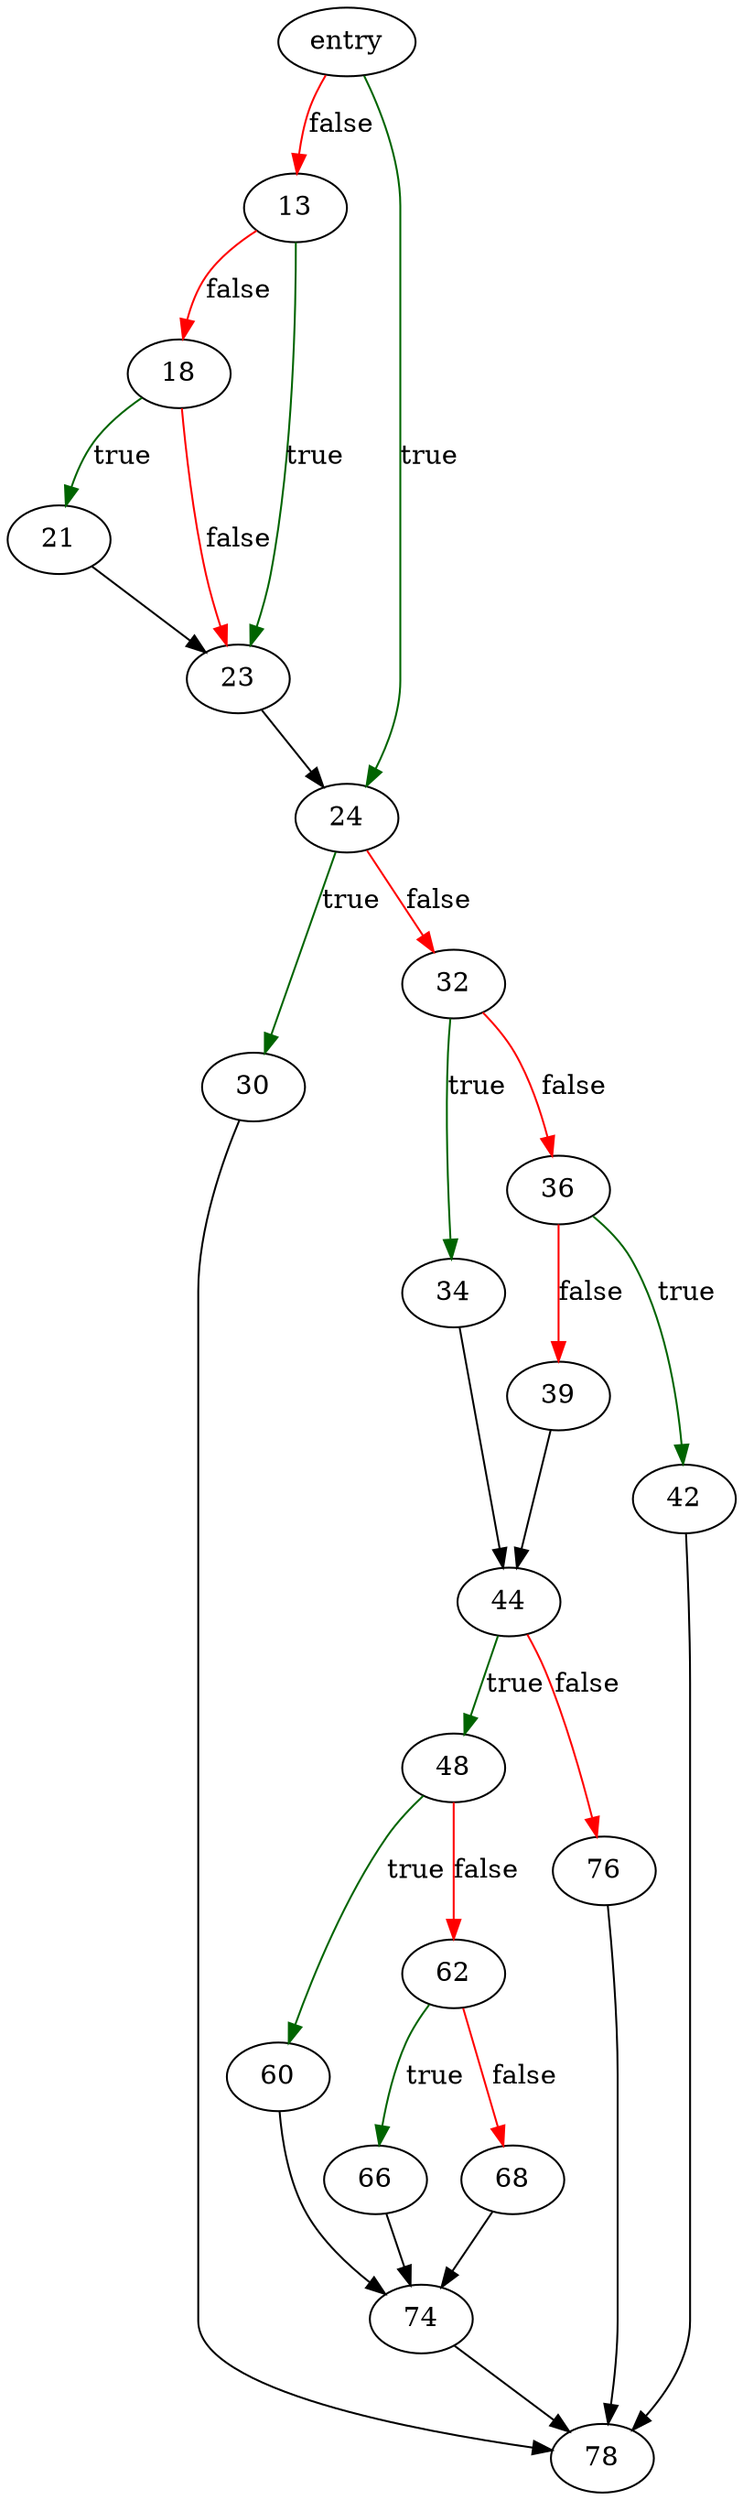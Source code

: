digraph "unicode_to_mb" {
	// Node definitions.
	4 [label=entry];
	13;
	18;
	21;
	23;
	24;
	30;
	32;
	34;
	36;
	39;
	42;
	44;
	48;
	60;
	62;
	66;
	68;
	74;
	76;
	78;

	// Edge definitions.
	4 -> 13 [
		color=red
		label=false
	];
	4 -> 24 [
		color=darkgreen
		label=true
	];
	13 -> 18 [
		color=red
		label=false
	];
	13 -> 23 [
		color=darkgreen
		label=true
	];
	18 -> 21 [
		color=darkgreen
		label=true
	];
	18 -> 23 [
		color=red
		label=false
	];
	21 -> 23;
	23 -> 24;
	24 -> 30 [
		color=darkgreen
		label=true
	];
	24 -> 32 [
		color=red
		label=false
	];
	30 -> 78;
	32 -> 34 [
		color=darkgreen
		label=true
	];
	32 -> 36 [
		color=red
		label=false
	];
	34 -> 44;
	36 -> 39 [
		color=red
		label=false
	];
	36 -> 42 [
		color=darkgreen
		label=true
	];
	39 -> 44;
	42 -> 78;
	44 -> 48 [
		color=darkgreen
		label=true
	];
	44 -> 76 [
		color=red
		label=false
	];
	48 -> 60 [
		color=darkgreen
		label=true
	];
	48 -> 62 [
		color=red
		label=false
	];
	60 -> 74;
	62 -> 66 [
		color=darkgreen
		label=true
	];
	62 -> 68 [
		color=red
		label=false
	];
	66 -> 74;
	68 -> 74;
	74 -> 78;
	76 -> 78;
}